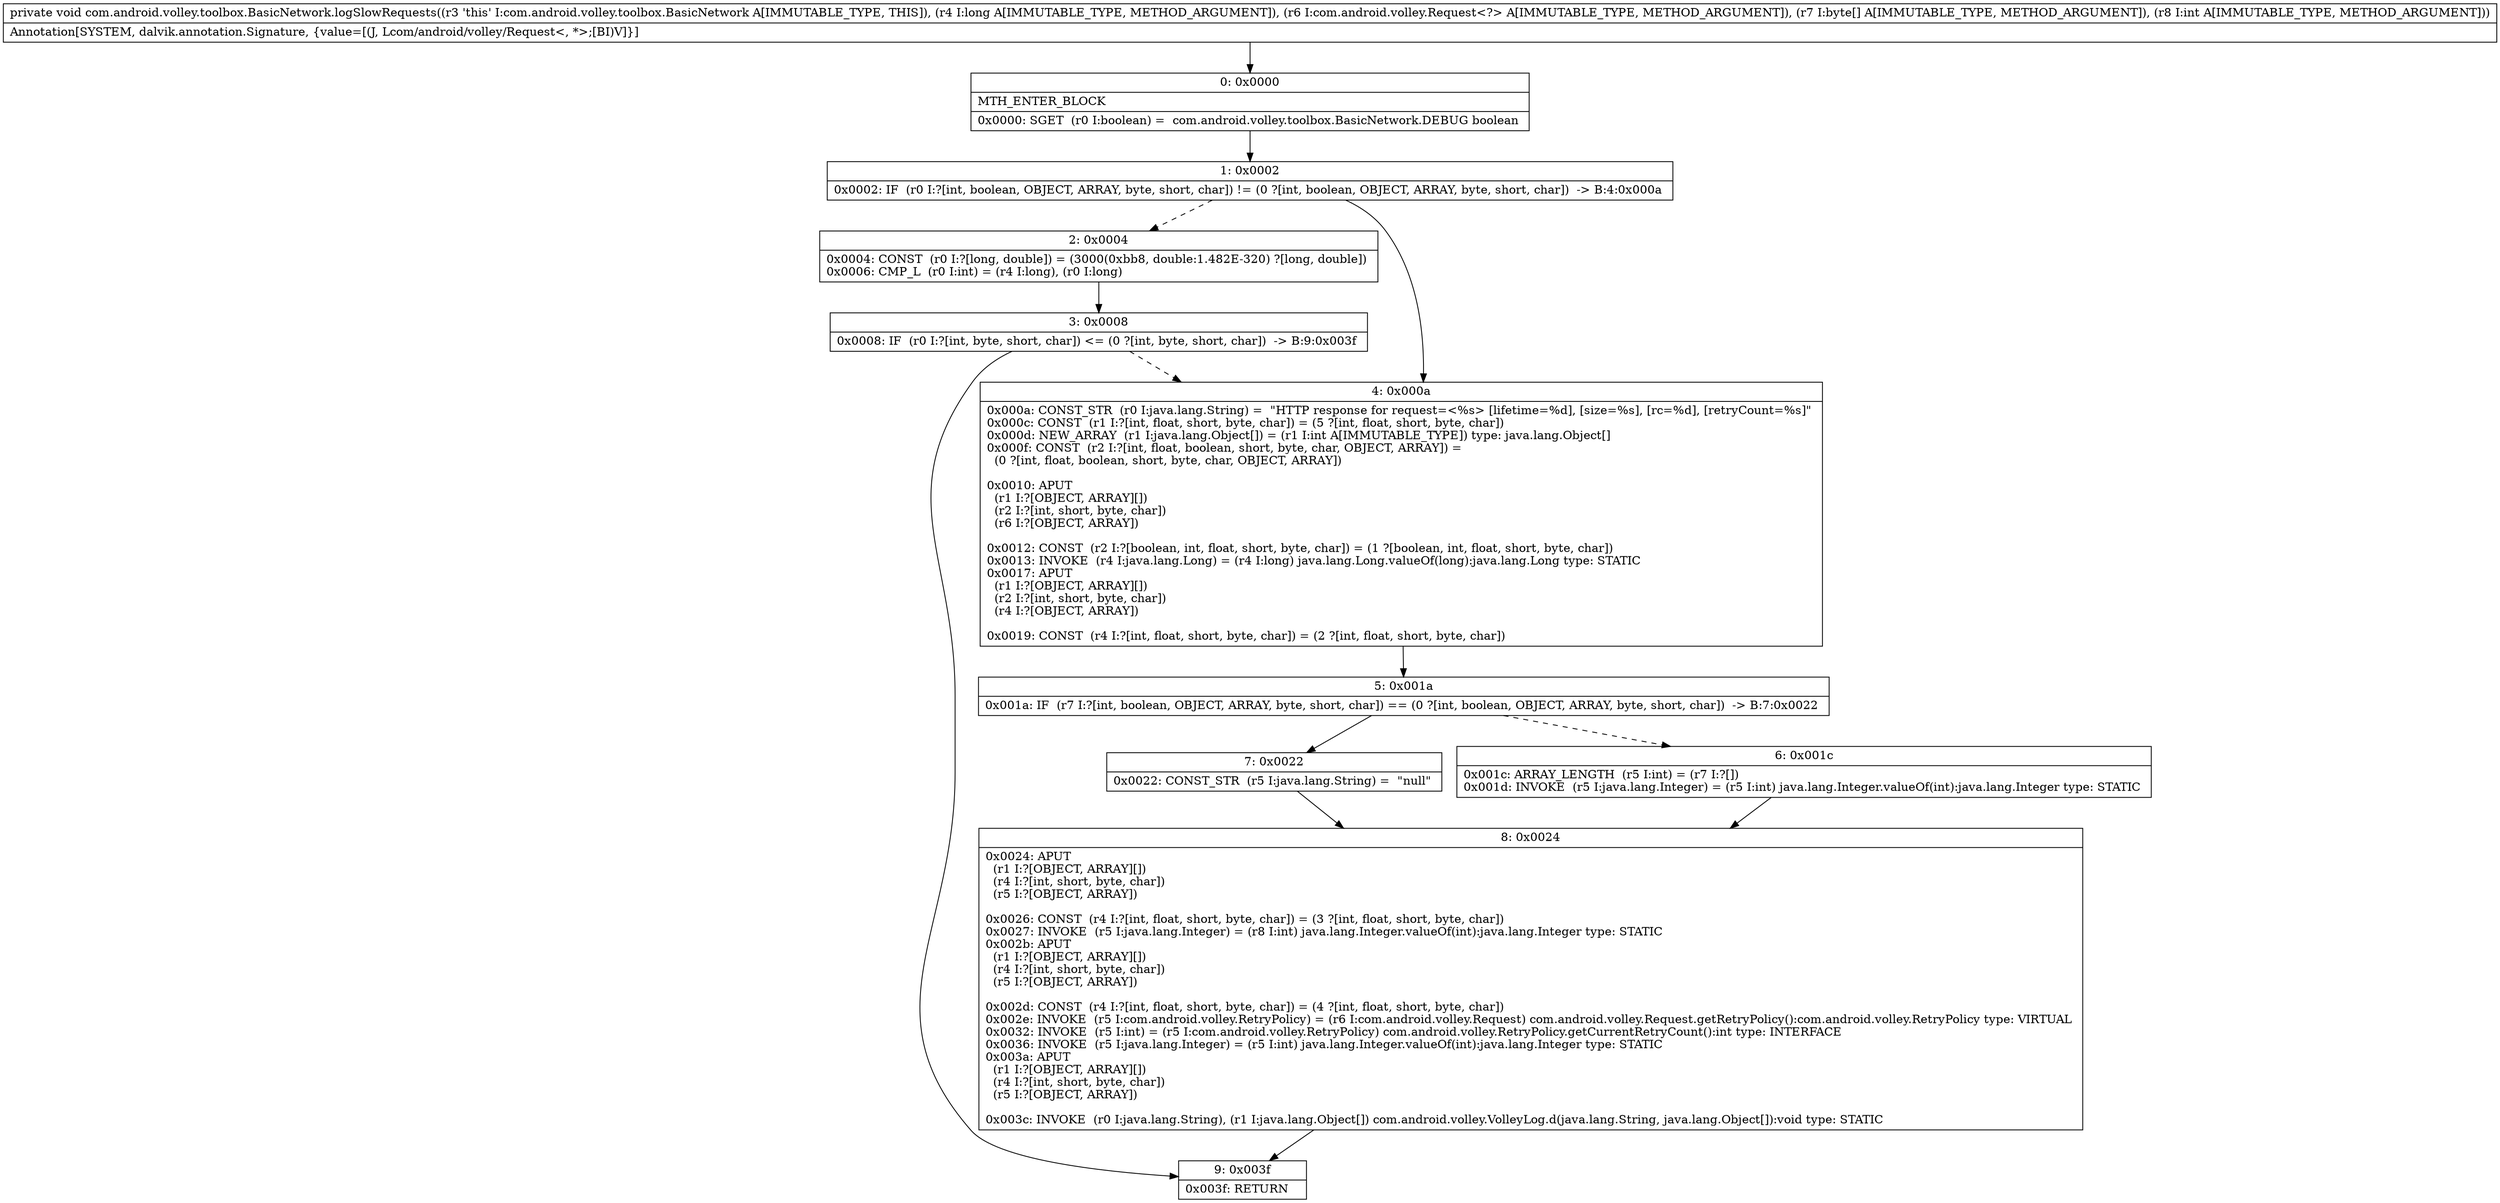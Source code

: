 digraph "CFG forcom.android.volley.toolbox.BasicNetwork.logSlowRequests(JLcom\/android\/volley\/Request;[BI)V" {
Node_0 [shape=record,label="{0\:\ 0x0000|MTH_ENTER_BLOCK\l|0x0000: SGET  (r0 I:boolean) =  com.android.volley.toolbox.BasicNetwork.DEBUG boolean \l}"];
Node_1 [shape=record,label="{1\:\ 0x0002|0x0002: IF  (r0 I:?[int, boolean, OBJECT, ARRAY, byte, short, char]) != (0 ?[int, boolean, OBJECT, ARRAY, byte, short, char])  \-\> B:4:0x000a \l}"];
Node_2 [shape=record,label="{2\:\ 0x0004|0x0004: CONST  (r0 I:?[long, double]) = (3000(0xbb8, double:1.482E\-320) ?[long, double]) \l0x0006: CMP_L  (r0 I:int) = (r4 I:long), (r0 I:long) \l}"];
Node_3 [shape=record,label="{3\:\ 0x0008|0x0008: IF  (r0 I:?[int, byte, short, char]) \<= (0 ?[int, byte, short, char])  \-\> B:9:0x003f \l}"];
Node_4 [shape=record,label="{4\:\ 0x000a|0x000a: CONST_STR  (r0 I:java.lang.String) =  \"HTTP response for request=\<%s\> [lifetime=%d], [size=%s], [rc=%d], [retryCount=%s]\" \l0x000c: CONST  (r1 I:?[int, float, short, byte, char]) = (5 ?[int, float, short, byte, char]) \l0x000d: NEW_ARRAY  (r1 I:java.lang.Object[]) = (r1 I:int A[IMMUTABLE_TYPE]) type: java.lang.Object[] \l0x000f: CONST  (r2 I:?[int, float, boolean, short, byte, char, OBJECT, ARRAY]) = \l  (0 ?[int, float, boolean, short, byte, char, OBJECT, ARRAY])\l \l0x0010: APUT  \l  (r1 I:?[OBJECT, ARRAY][])\l  (r2 I:?[int, short, byte, char])\l  (r6 I:?[OBJECT, ARRAY])\l \l0x0012: CONST  (r2 I:?[boolean, int, float, short, byte, char]) = (1 ?[boolean, int, float, short, byte, char]) \l0x0013: INVOKE  (r4 I:java.lang.Long) = (r4 I:long) java.lang.Long.valueOf(long):java.lang.Long type: STATIC \l0x0017: APUT  \l  (r1 I:?[OBJECT, ARRAY][])\l  (r2 I:?[int, short, byte, char])\l  (r4 I:?[OBJECT, ARRAY])\l \l0x0019: CONST  (r4 I:?[int, float, short, byte, char]) = (2 ?[int, float, short, byte, char]) \l}"];
Node_5 [shape=record,label="{5\:\ 0x001a|0x001a: IF  (r7 I:?[int, boolean, OBJECT, ARRAY, byte, short, char]) == (0 ?[int, boolean, OBJECT, ARRAY, byte, short, char])  \-\> B:7:0x0022 \l}"];
Node_6 [shape=record,label="{6\:\ 0x001c|0x001c: ARRAY_LENGTH  (r5 I:int) = (r7 I:?[]) \l0x001d: INVOKE  (r5 I:java.lang.Integer) = (r5 I:int) java.lang.Integer.valueOf(int):java.lang.Integer type: STATIC \l}"];
Node_7 [shape=record,label="{7\:\ 0x0022|0x0022: CONST_STR  (r5 I:java.lang.String) =  \"null\" \l}"];
Node_8 [shape=record,label="{8\:\ 0x0024|0x0024: APUT  \l  (r1 I:?[OBJECT, ARRAY][])\l  (r4 I:?[int, short, byte, char])\l  (r5 I:?[OBJECT, ARRAY])\l \l0x0026: CONST  (r4 I:?[int, float, short, byte, char]) = (3 ?[int, float, short, byte, char]) \l0x0027: INVOKE  (r5 I:java.lang.Integer) = (r8 I:int) java.lang.Integer.valueOf(int):java.lang.Integer type: STATIC \l0x002b: APUT  \l  (r1 I:?[OBJECT, ARRAY][])\l  (r4 I:?[int, short, byte, char])\l  (r5 I:?[OBJECT, ARRAY])\l \l0x002d: CONST  (r4 I:?[int, float, short, byte, char]) = (4 ?[int, float, short, byte, char]) \l0x002e: INVOKE  (r5 I:com.android.volley.RetryPolicy) = (r6 I:com.android.volley.Request) com.android.volley.Request.getRetryPolicy():com.android.volley.RetryPolicy type: VIRTUAL \l0x0032: INVOKE  (r5 I:int) = (r5 I:com.android.volley.RetryPolicy) com.android.volley.RetryPolicy.getCurrentRetryCount():int type: INTERFACE \l0x0036: INVOKE  (r5 I:java.lang.Integer) = (r5 I:int) java.lang.Integer.valueOf(int):java.lang.Integer type: STATIC \l0x003a: APUT  \l  (r1 I:?[OBJECT, ARRAY][])\l  (r4 I:?[int, short, byte, char])\l  (r5 I:?[OBJECT, ARRAY])\l \l0x003c: INVOKE  (r0 I:java.lang.String), (r1 I:java.lang.Object[]) com.android.volley.VolleyLog.d(java.lang.String, java.lang.Object[]):void type: STATIC \l}"];
Node_9 [shape=record,label="{9\:\ 0x003f|0x003f: RETURN   \l}"];
MethodNode[shape=record,label="{private void com.android.volley.toolbox.BasicNetwork.logSlowRequests((r3 'this' I:com.android.volley.toolbox.BasicNetwork A[IMMUTABLE_TYPE, THIS]), (r4 I:long A[IMMUTABLE_TYPE, METHOD_ARGUMENT]), (r6 I:com.android.volley.Request\<?\> A[IMMUTABLE_TYPE, METHOD_ARGUMENT]), (r7 I:byte[] A[IMMUTABLE_TYPE, METHOD_ARGUMENT]), (r8 I:int A[IMMUTABLE_TYPE, METHOD_ARGUMENT]))  | Annotation[SYSTEM, dalvik.annotation.Signature, \{value=[(J, Lcom\/android\/volley\/Request\<, *\>;[BI)V]\}]\l}"];
MethodNode -> Node_0;
Node_0 -> Node_1;
Node_1 -> Node_2[style=dashed];
Node_1 -> Node_4;
Node_2 -> Node_3;
Node_3 -> Node_4[style=dashed];
Node_3 -> Node_9;
Node_4 -> Node_5;
Node_5 -> Node_6[style=dashed];
Node_5 -> Node_7;
Node_6 -> Node_8;
Node_7 -> Node_8;
Node_8 -> Node_9;
}

